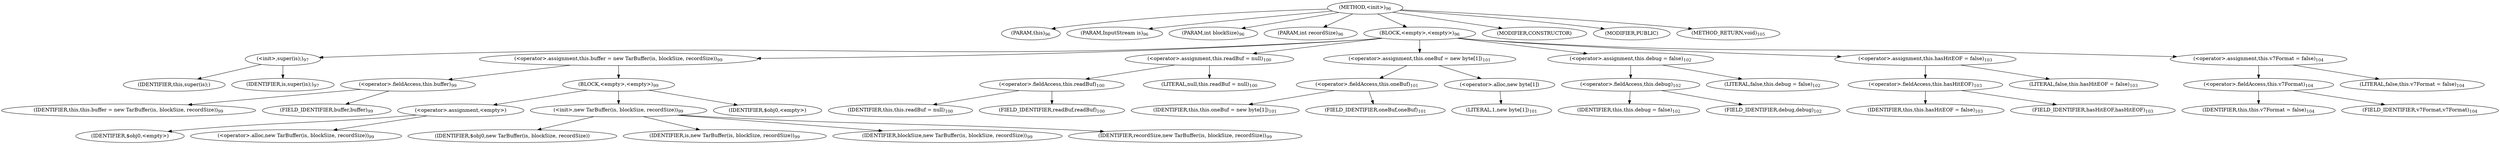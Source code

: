 digraph "&lt;init&gt;" {  
"150" [label = <(METHOD,&lt;init&gt;)<SUB>96</SUB>> ]
"8" [label = <(PARAM,this)<SUB>96</SUB>> ]
"151" [label = <(PARAM,InputStream is)<SUB>96</SUB>> ]
"152" [label = <(PARAM,int blockSize)<SUB>96</SUB>> ]
"153" [label = <(PARAM,int recordSize)<SUB>96</SUB>> ]
"154" [label = <(BLOCK,&lt;empty&gt;,&lt;empty&gt;)<SUB>96</SUB>> ]
"155" [label = <(&lt;init&gt;,super(is);)<SUB>97</SUB>> ]
"7" [label = <(IDENTIFIER,this,super(is);)> ]
"156" [label = <(IDENTIFIER,is,super(is);)<SUB>97</SUB>> ]
"157" [label = <(&lt;operator&gt;.assignment,this.buffer = new TarBuffer(is, blockSize, recordSize))<SUB>99</SUB>> ]
"158" [label = <(&lt;operator&gt;.fieldAccess,this.buffer)<SUB>99</SUB>> ]
"9" [label = <(IDENTIFIER,this,this.buffer = new TarBuffer(is, blockSize, recordSize))<SUB>99</SUB>> ]
"159" [label = <(FIELD_IDENTIFIER,buffer,buffer)<SUB>99</SUB>> ]
"160" [label = <(BLOCK,&lt;empty&gt;,&lt;empty&gt;)<SUB>99</SUB>> ]
"161" [label = <(&lt;operator&gt;.assignment,&lt;empty&gt;)> ]
"162" [label = <(IDENTIFIER,$obj0,&lt;empty&gt;)> ]
"163" [label = <(&lt;operator&gt;.alloc,new TarBuffer(is, blockSize, recordSize))<SUB>99</SUB>> ]
"164" [label = <(&lt;init&gt;,new TarBuffer(is, blockSize, recordSize))<SUB>99</SUB>> ]
"165" [label = <(IDENTIFIER,$obj0,new TarBuffer(is, blockSize, recordSize))> ]
"166" [label = <(IDENTIFIER,is,new TarBuffer(is, blockSize, recordSize))<SUB>99</SUB>> ]
"167" [label = <(IDENTIFIER,blockSize,new TarBuffer(is, blockSize, recordSize))<SUB>99</SUB>> ]
"168" [label = <(IDENTIFIER,recordSize,new TarBuffer(is, blockSize, recordSize))<SUB>99</SUB>> ]
"169" [label = <(IDENTIFIER,$obj0,&lt;empty&gt;)> ]
"170" [label = <(&lt;operator&gt;.assignment,this.readBuf = null)<SUB>100</SUB>> ]
"171" [label = <(&lt;operator&gt;.fieldAccess,this.readBuf)<SUB>100</SUB>> ]
"10" [label = <(IDENTIFIER,this,this.readBuf = null)<SUB>100</SUB>> ]
"172" [label = <(FIELD_IDENTIFIER,readBuf,readBuf)<SUB>100</SUB>> ]
"173" [label = <(LITERAL,null,this.readBuf = null)<SUB>100</SUB>> ]
"174" [label = <(&lt;operator&gt;.assignment,this.oneBuf = new byte[1])<SUB>101</SUB>> ]
"175" [label = <(&lt;operator&gt;.fieldAccess,this.oneBuf)<SUB>101</SUB>> ]
"11" [label = <(IDENTIFIER,this,this.oneBuf = new byte[1])<SUB>101</SUB>> ]
"176" [label = <(FIELD_IDENTIFIER,oneBuf,oneBuf)<SUB>101</SUB>> ]
"177" [label = <(&lt;operator&gt;.alloc,new byte[1])> ]
"178" [label = <(LITERAL,1,new byte[1])<SUB>101</SUB>> ]
"179" [label = <(&lt;operator&gt;.assignment,this.debug = false)<SUB>102</SUB>> ]
"180" [label = <(&lt;operator&gt;.fieldAccess,this.debug)<SUB>102</SUB>> ]
"12" [label = <(IDENTIFIER,this,this.debug = false)<SUB>102</SUB>> ]
"181" [label = <(FIELD_IDENTIFIER,debug,debug)<SUB>102</SUB>> ]
"182" [label = <(LITERAL,false,this.debug = false)<SUB>102</SUB>> ]
"183" [label = <(&lt;operator&gt;.assignment,this.hasHitEOF = false)<SUB>103</SUB>> ]
"184" [label = <(&lt;operator&gt;.fieldAccess,this.hasHitEOF)<SUB>103</SUB>> ]
"13" [label = <(IDENTIFIER,this,this.hasHitEOF = false)<SUB>103</SUB>> ]
"185" [label = <(FIELD_IDENTIFIER,hasHitEOF,hasHitEOF)<SUB>103</SUB>> ]
"186" [label = <(LITERAL,false,this.hasHitEOF = false)<SUB>103</SUB>> ]
"187" [label = <(&lt;operator&gt;.assignment,this.v7Format = false)<SUB>104</SUB>> ]
"188" [label = <(&lt;operator&gt;.fieldAccess,this.v7Format)<SUB>104</SUB>> ]
"14" [label = <(IDENTIFIER,this,this.v7Format = false)<SUB>104</SUB>> ]
"189" [label = <(FIELD_IDENTIFIER,v7Format,v7Format)<SUB>104</SUB>> ]
"190" [label = <(LITERAL,false,this.v7Format = false)<SUB>104</SUB>> ]
"191" [label = <(MODIFIER,CONSTRUCTOR)> ]
"192" [label = <(MODIFIER,PUBLIC)> ]
"193" [label = <(METHOD_RETURN,void)<SUB>105</SUB>> ]
  "150" -> "8" 
  "150" -> "151" 
  "150" -> "152" 
  "150" -> "153" 
  "150" -> "154" 
  "150" -> "191" 
  "150" -> "192" 
  "150" -> "193" 
  "154" -> "155" 
  "154" -> "157" 
  "154" -> "170" 
  "154" -> "174" 
  "154" -> "179" 
  "154" -> "183" 
  "154" -> "187" 
  "155" -> "7" 
  "155" -> "156" 
  "157" -> "158" 
  "157" -> "160" 
  "158" -> "9" 
  "158" -> "159" 
  "160" -> "161" 
  "160" -> "164" 
  "160" -> "169" 
  "161" -> "162" 
  "161" -> "163" 
  "164" -> "165" 
  "164" -> "166" 
  "164" -> "167" 
  "164" -> "168" 
  "170" -> "171" 
  "170" -> "173" 
  "171" -> "10" 
  "171" -> "172" 
  "174" -> "175" 
  "174" -> "177" 
  "175" -> "11" 
  "175" -> "176" 
  "177" -> "178" 
  "179" -> "180" 
  "179" -> "182" 
  "180" -> "12" 
  "180" -> "181" 
  "183" -> "184" 
  "183" -> "186" 
  "184" -> "13" 
  "184" -> "185" 
  "187" -> "188" 
  "187" -> "190" 
  "188" -> "14" 
  "188" -> "189" 
}
